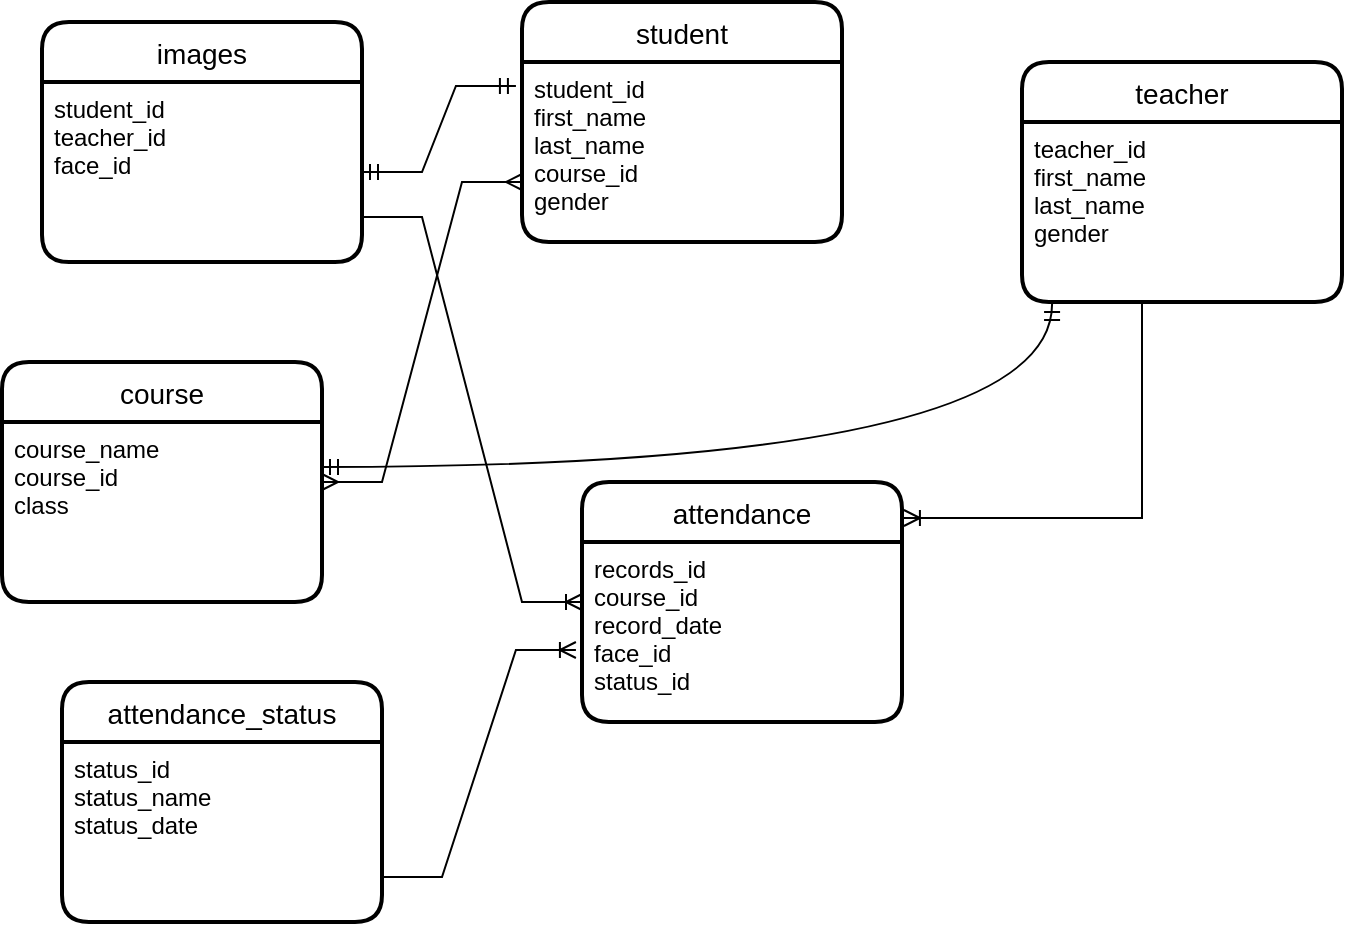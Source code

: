 <mxfile version="20.8.23" type="github"><diagram name="Page-1" id="YbKP9W3ERorYDNV47W8A"><mxGraphModel dx="880" dy="415" grid="1" gridSize="10" guides="1" tooltips="1" connect="1" arrows="1" fold="1" page="1" pageScale="1" pageWidth="850" pageHeight="1100" math="0" shadow="0"><root><mxCell id="0"/><mxCell id="1" parent="0"/><mxCell id="d3_ddOwzgfrza92zFDJt-1" value="&#xA;student&#xA;" style="swimlane;childLayout=stackLayout;horizontal=1;startSize=30;horizontalStack=0;rounded=1;fontSize=14;fontStyle=0;strokeWidth=2;resizeParent=0;resizeLast=1;shadow=0;dashed=0;align=center;" vertex="1" parent="1"><mxGeometry x="280" y="30" width="160" height="120" as="geometry"/></mxCell><mxCell id="d3_ddOwzgfrza92zFDJt-23" value="student_id&#xA;first_name&#xA;last_name&#xA;course_id&#xA;gender&#xA;&#xA;" style="align=left;strokeColor=none;fillColor=none;spacingLeft=4;fontSize=12;verticalAlign=top;resizable=0;rotatable=0;part=1;" vertex="1" parent="d3_ddOwzgfrza92zFDJt-1"><mxGeometry y="30" width="160" height="90" as="geometry"/></mxCell><mxCell id="d3_ddOwzgfrza92zFDJt-2" value="&#xA;&#xA;&#xA;&#xA;&#xA;&#xA;" style="align=left;strokeColor=none;fillColor=none;spacingLeft=4;fontSize=12;verticalAlign=top;resizable=0;rotatable=0;part=1;" vertex="1" parent="d3_ddOwzgfrza92zFDJt-1"><mxGeometry y="120" width="160" as="geometry"/></mxCell><mxCell id="d3_ddOwzgfrza92zFDJt-4" value="course" style="swimlane;childLayout=stackLayout;horizontal=1;startSize=30;horizontalStack=0;rounded=1;fontSize=14;fontStyle=0;strokeWidth=2;resizeParent=0;resizeLast=1;shadow=0;dashed=0;align=center;" vertex="1" parent="1"><mxGeometry x="20" y="210" width="160" height="120" as="geometry"/></mxCell><mxCell id="d3_ddOwzgfrza92zFDJt-5" value="course_name&#xA;course_id&#xA;class&#xA;" style="align=left;strokeColor=none;fillColor=none;spacingLeft=4;fontSize=12;verticalAlign=top;resizable=0;rotatable=0;part=1;" vertex="1" parent="d3_ddOwzgfrza92zFDJt-4"><mxGeometry y="30" width="160" height="90" as="geometry"/></mxCell><mxCell id="d3_ddOwzgfrza92zFDJt-6" value="" style="edgeStyle=entityRelationEdgeStyle;fontSize=12;html=1;endArrow=ERmany;startArrow=ERmany;rounded=0;exitX=1;exitY=0.5;exitDx=0;exitDy=0;entryX=0;entryY=0.75;entryDx=0;entryDy=0;" edge="1" parent="1" source="d3_ddOwzgfrza92zFDJt-4" target="d3_ddOwzgfrza92zFDJt-1"><mxGeometry width="100" height="100" relative="1" as="geometry"><mxPoint x="240" y="320" as="sourcePoint"/><mxPoint x="340" y="224" as="targetPoint"/></mxGeometry></mxCell><mxCell id="d3_ddOwzgfrza92zFDJt-7" value="images" style="swimlane;childLayout=stackLayout;horizontal=1;startSize=30;horizontalStack=0;rounded=1;fontSize=14;fontStyle=0;strokeWidth=2;resizeParent=0;resizeLast=1;shadow=0;dashed=0;align=center;" vertex="1" parent="1"><mxGeometry x="40" y="40" width="160" height="120" as="geometry"/></mxCell><mxCell id="d3_ddOwzgfrza92zFDJt-8" value="student_id&#xA;teacher_id&#xA;face_id&#xA;" style="align=left;strokeColor=none;fillColor=none;spacingLeft=4;fontSize=12;verticalAlign=top;resizable=0;rotatable=0;part=1;" vertex="1" parent="d3_ddOwzgfrza92zFDJt-7"><mxGeometry y="30" width="160" height="90" as="geometry"/></mxCell><mxCell id="d3_ddOwzgfrza92zFDJt-9" value="teacher" style="swimlane;childLayout=stackLayout;horizontal=1;startSize=30;horizontalStack=0;rounded=1;fontSize=14;fontStyle=0;strokeWidth=2;resizeParent=0;resizeLast=1;shadow=0;dashed=0;align=center;" vertex="1" parent="1"><mxGeometry x="530" y="60" width="160" height="120" as="geometry"/></mxCell><mxCell id="d3_ddOwzgfrza92zFDJt-10" value="teacher_id&#xA;first_name&#xA;last_name&#xA;gender&#xA;" style="align=left;strokeColor=none;fillColor=none;spacingLeft=4;fontSize=12;verticalAlign=top;resizable=0;rotatable=0;part=1;" vertex="1" parent="d3_ddOwzgfrza92zFDJt-9"><mxGeometry y="30" width="160" height="90" as="geometry"/></mxCell><mxCell id="d3_ddOwzgfrza92zFDJt-14" value="" style="edgeStyle=entityRelationEdgeStyle;fontSize=12;html=1;endArrow=ERmandOne;startArrow=ERmandOne;rounded=0;entryX=-0.019;entryY=0.133;entryDx=0;entryDy=0;entryPerimeter=0;" edge="1" parent="1" source="d3_ddOwzgfrza92zFDJt-8" target="d3_ddOwzgfrza92zFDJt-23"><mxGeometry width="100" height="100" relative="1" as="geometry"><mxPoint x="220" y="380" as="sourcePoint"/><mxPoint x="320" y="240" as="targetPoint"/></mxGeometry></mxCell><mxCell id="d3_ddOwzgfrza92zFDJt-21" value="attendance" style="swimlane;childLayout=stackLayout;horizontal=1;startSize=30;horizontalStack=0;rounded=1;fontSize=14;fontStyle=0;strokeWidth=2;resizeParent=0;resizeLast=1;shadow=0;dashed=0;align=center;" vertex="1" parent="1"><mxGeometry x="310" y="270" width="160" height="120" as="geometry"/></mxCell><mxCell id="d3_ddOwzgfrza92zFDJt-22" value="records_id&#xA;course_id &#xA;record_date&#xA;face_id&#xA;status_id&#xA;" style="align=left;strokeColor=none;fillColor=none;spacingLeft=4;fontSize=12;verticalAlign=top;resizable=0;rotatable=0;part=1;" vertex="1" parent="d3_ddOwzgfrza92zFDJt-21"><mxGeometry y="30" width="160" height="90" as="geometry"/></mxCell><mxCell id="d3_ddOwzgfrza92zFDJt-28" value="attendance_status" style="swimlane;childLayout=stackLayout;horizontal=1;startSize=30;horizontalStack=0;rounded=1;fontSize=14;fontStyle=0;strokeWidth=2;resizeParent=0;resizeLast=1;shadow=0;dashed=0;align=center;" vertex="1" parent="1"><mxGeometry x="50" y="370" width="160" height="120" as="geometry"/></mxCell><mxCell id="d3_ddOwzgfrza92zFDJt-29" value="status_id&#xA;status_name&#xA;status_date&#xA;" style="align=left;strokeColor=none;fillColor=none;spacingLeft=4;fontSize=12;verticalAlign=top;resizable=0;rotatable=0;part=1;" vertex="1" parent="d3_ddOwzgfrza92zFDJt-28"><mxGeometry y="30" width="160" height="90" as="geometry"/></mxCell><mxCell id="d3_ddOwzgfrza92zFDJt-30" value="" style="edgeStyle=entityRelationEdgeStyle;fontSize=12;html=1;endArrow=ERoneToMany;rounded=0;entryX=-0.019;entryY=0.6;entryDx=0;entryDy=0;entryPerimeter=0;exitX=1;exitY=0.75;exitDx=0;exitDy=0;" edge="1" parent="1" source="d3_ddOwzgfrza92zFDJt-29" target="d3_ddOwzgfrza92zFDJt-22"><mxGeometry width="100" height="100" relative="1" as="geometry"><mxPoint x="220" y="470" as="sourcePoint"/><mxPoint x="320" y="370" as="targetPoint"/></mxGeometry></mxCell><mxCell id="d3_ddOwzgfrza92zFDJt-32" value="" style="edgeStyle=orthogonalEdgeStyle;fontSize=12;html=1;endArrow=ERoneToMany;rounded=0;exitX=0.375;exitY=1.011;exitDx=0;exitDy=0;exitPerimeter=0;entryX=1.006;entryY=0.15;entryDx=0;entryDy=0;entryPerimeter=0;" edge="1" parent="1" source="d3_ddOwzgfrza92zFDJt-10" target="d3_ddOwzgfrza92zFDJt-21"><mxGeometry width="100" height="100" relative="1" as="geometry"><mxPoint x="370" y="290" as="sourcePoint"/><mxPoint x="580" y="330" as="targetPoint"/></mxGeometry></mxCell><mxCell id="d3_ddOwzgfrza92zFDJt-33" value="" style="edgeStyle=entityRelationEdgeStyle;fontSize=12;html=1;endArrow=ERoneToMany;rounded=0;exitX=1;exitY=0.75;exitDx=0;exitDy=0;entryX=0;entryY=0.5;entryDx=0;entryDy=0;" edge="1" parent="1" source="d3_ddOwzgfrza92zFDJt-8" target="d3_ddOwzgfrza92zFDJt-21"><mxGeometry width="100" height="100" relative="1" as="geometry"><mxPoint x="180" y="370" as="sourcePoint"/><mxPoint x="280" y="270" as="targetPoint"/></mxGeometry></mxCell><mxCell id="d3_ddOwzgfrza92zFDJt-34" value="" style="edgeStyle=orthogonalEdgeStyle;fontSize=12;html=1;endArrow=ERmandOne;startArrow=ERmandOne;rounded=0;entryX=0.094;entryY=1.011;entryDx=0;entryDy=0;entryPerimeter=0;exitX=1;exitY=0.25;exitDx=0;exitDy=0;elbow=vertical;curved=1;" edge="1" parent="1" source="d3_ddOwzgfrza92zFDJt-5" target="d3_ddOwzgfrza92zFDJt-10"><mxGeometry width="100" height="100" relative="1" as="geometry"><mxPoint x="180" y="250" as="sourcePoint"/><mxPoint x="470" y="190" as="targetPoint"/></mxGeometry></mxCell></root></mxGraphModel></diagram></mxfile>